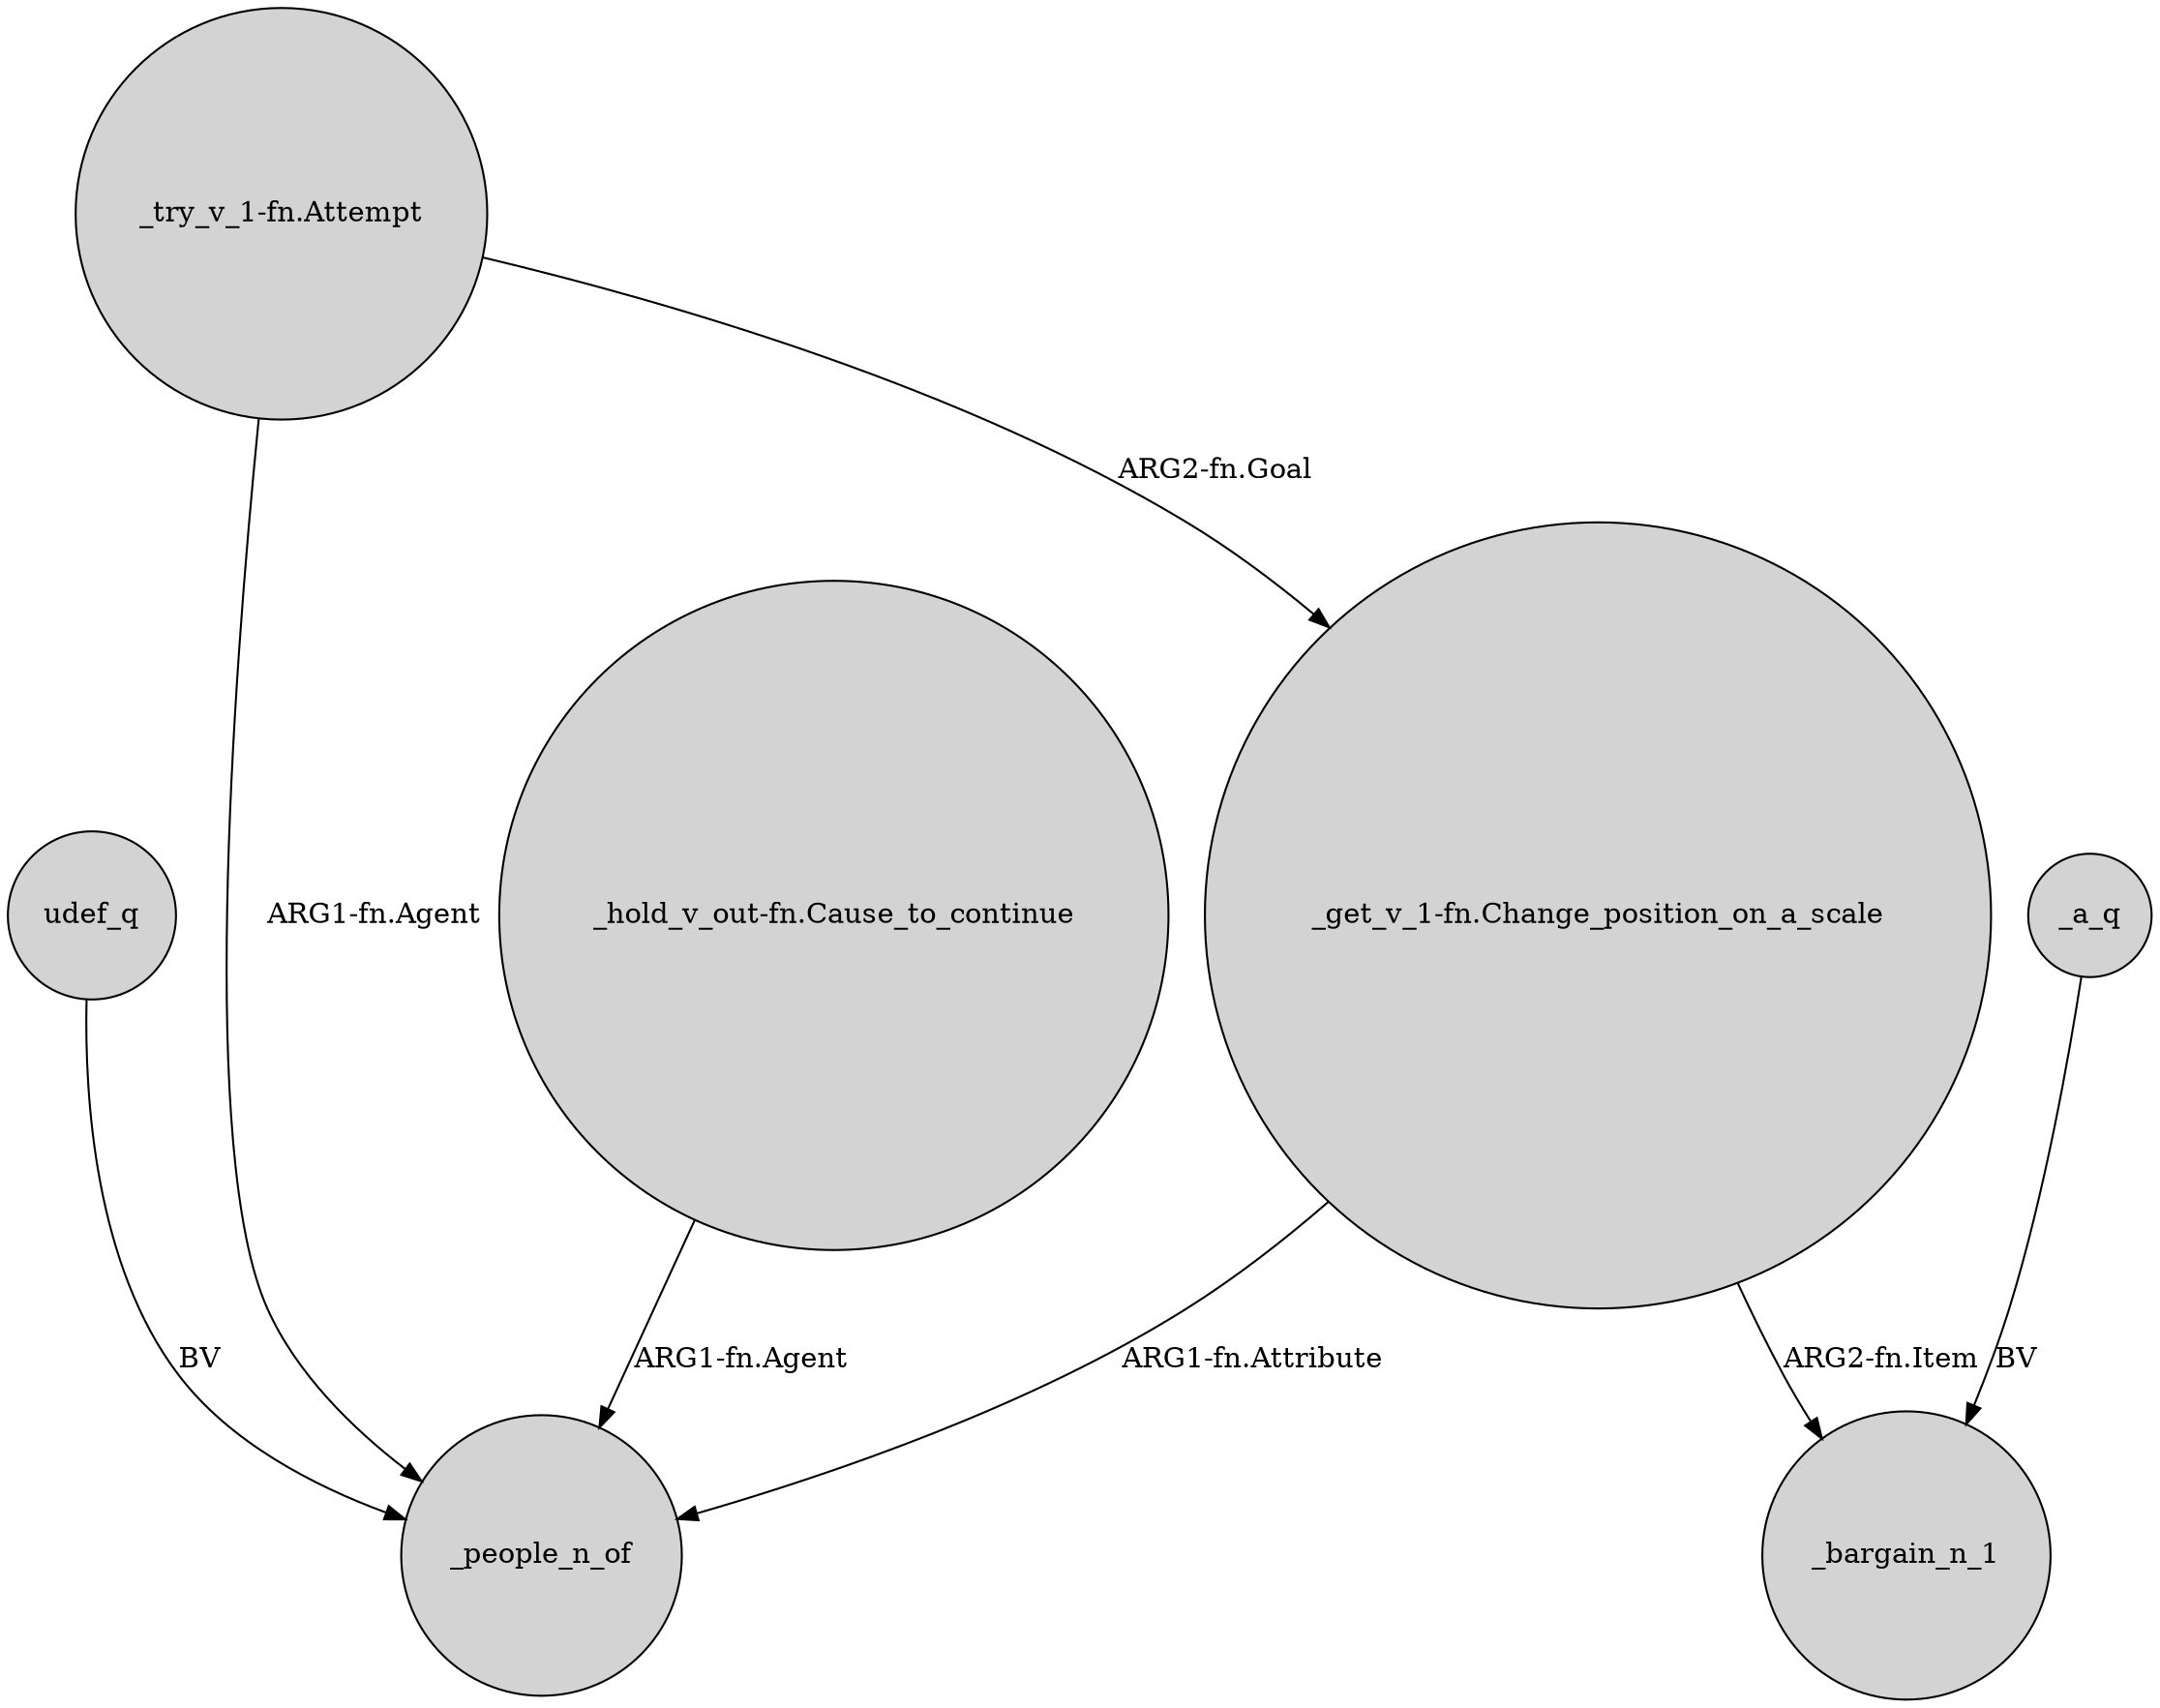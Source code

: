 digraph {
	node [shape=circle style=filled]
	udef_q -> _people_n_of [label=BV]
	"_hold_v_out-fn.Cause_to_continue" -> _people_n_of [label="ARG1-fn.Agent"]
	"_get_v_1-fn.Change_position_on_a_scale" -> _bargain_n_1 [label="ARG2-fn.Item"]
	"_get_v_1-fn.Change_position_on_a_scale" -> _people_n_of [label="ARG1-fn.Attribute"]
	_a_q -> _bargain_n_1 [label=BV]
	"_try_v_1-fn.Attempt" -> _people_n_of [label="ARG1-fn.Agent"]
	"_try_v_1-fn.Attempt" -> "_get_v_1-fn.Change_position_on_a_scale" [label="ARG2-fn.Goal"]
}
